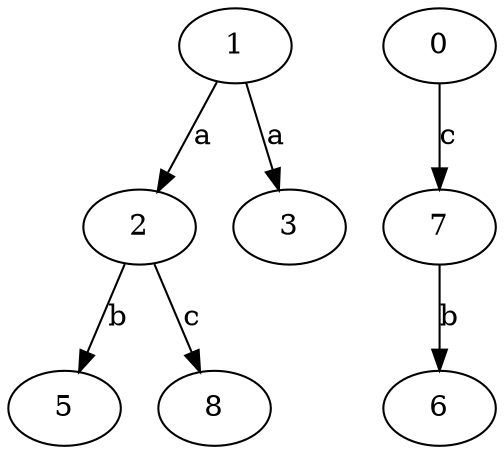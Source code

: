 strict digraph  {
2;
3;
5;
6;
0;
7;
1;
8;
2 -> 5  [label=b];
2 -> 8  [label=c];
0 -> 7  [label=c];
7 -> 6  [label=b];
1 -> 2  [label=a];
1 -> 3  [label=a];
}
